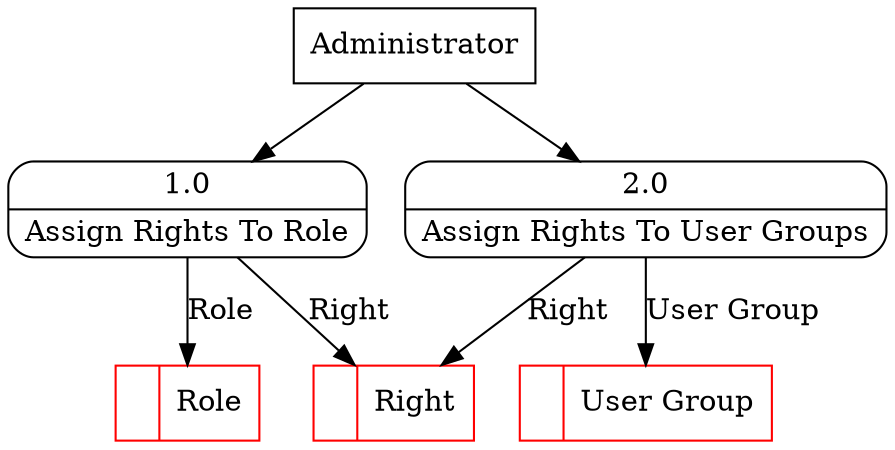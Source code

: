 digraph dfd2{ 
node[shape=record]
200 [label="<f0>  |<f1> Role " color=red];
201 [label="<f0>  |<f1> Right " color=red];
202 [label="<f0>  |<f1> User Group " color=red];
203 [label="Administrator" shape=box];
204 [label="{<f0> 1.0|<f1> Assign Rights To Role }" shape=Mrecord];
205 [label="{<f0> 2.0|<f1> Assign Rights To User Groups }" shape=Mrecord];
203 -> 204
203 -> 205
204 -> 200 [label="Role"]
204 -> 201 [label="Right"]
205 -> 201 [label="Right"]
205 -> 202 [label="User Group"]
}